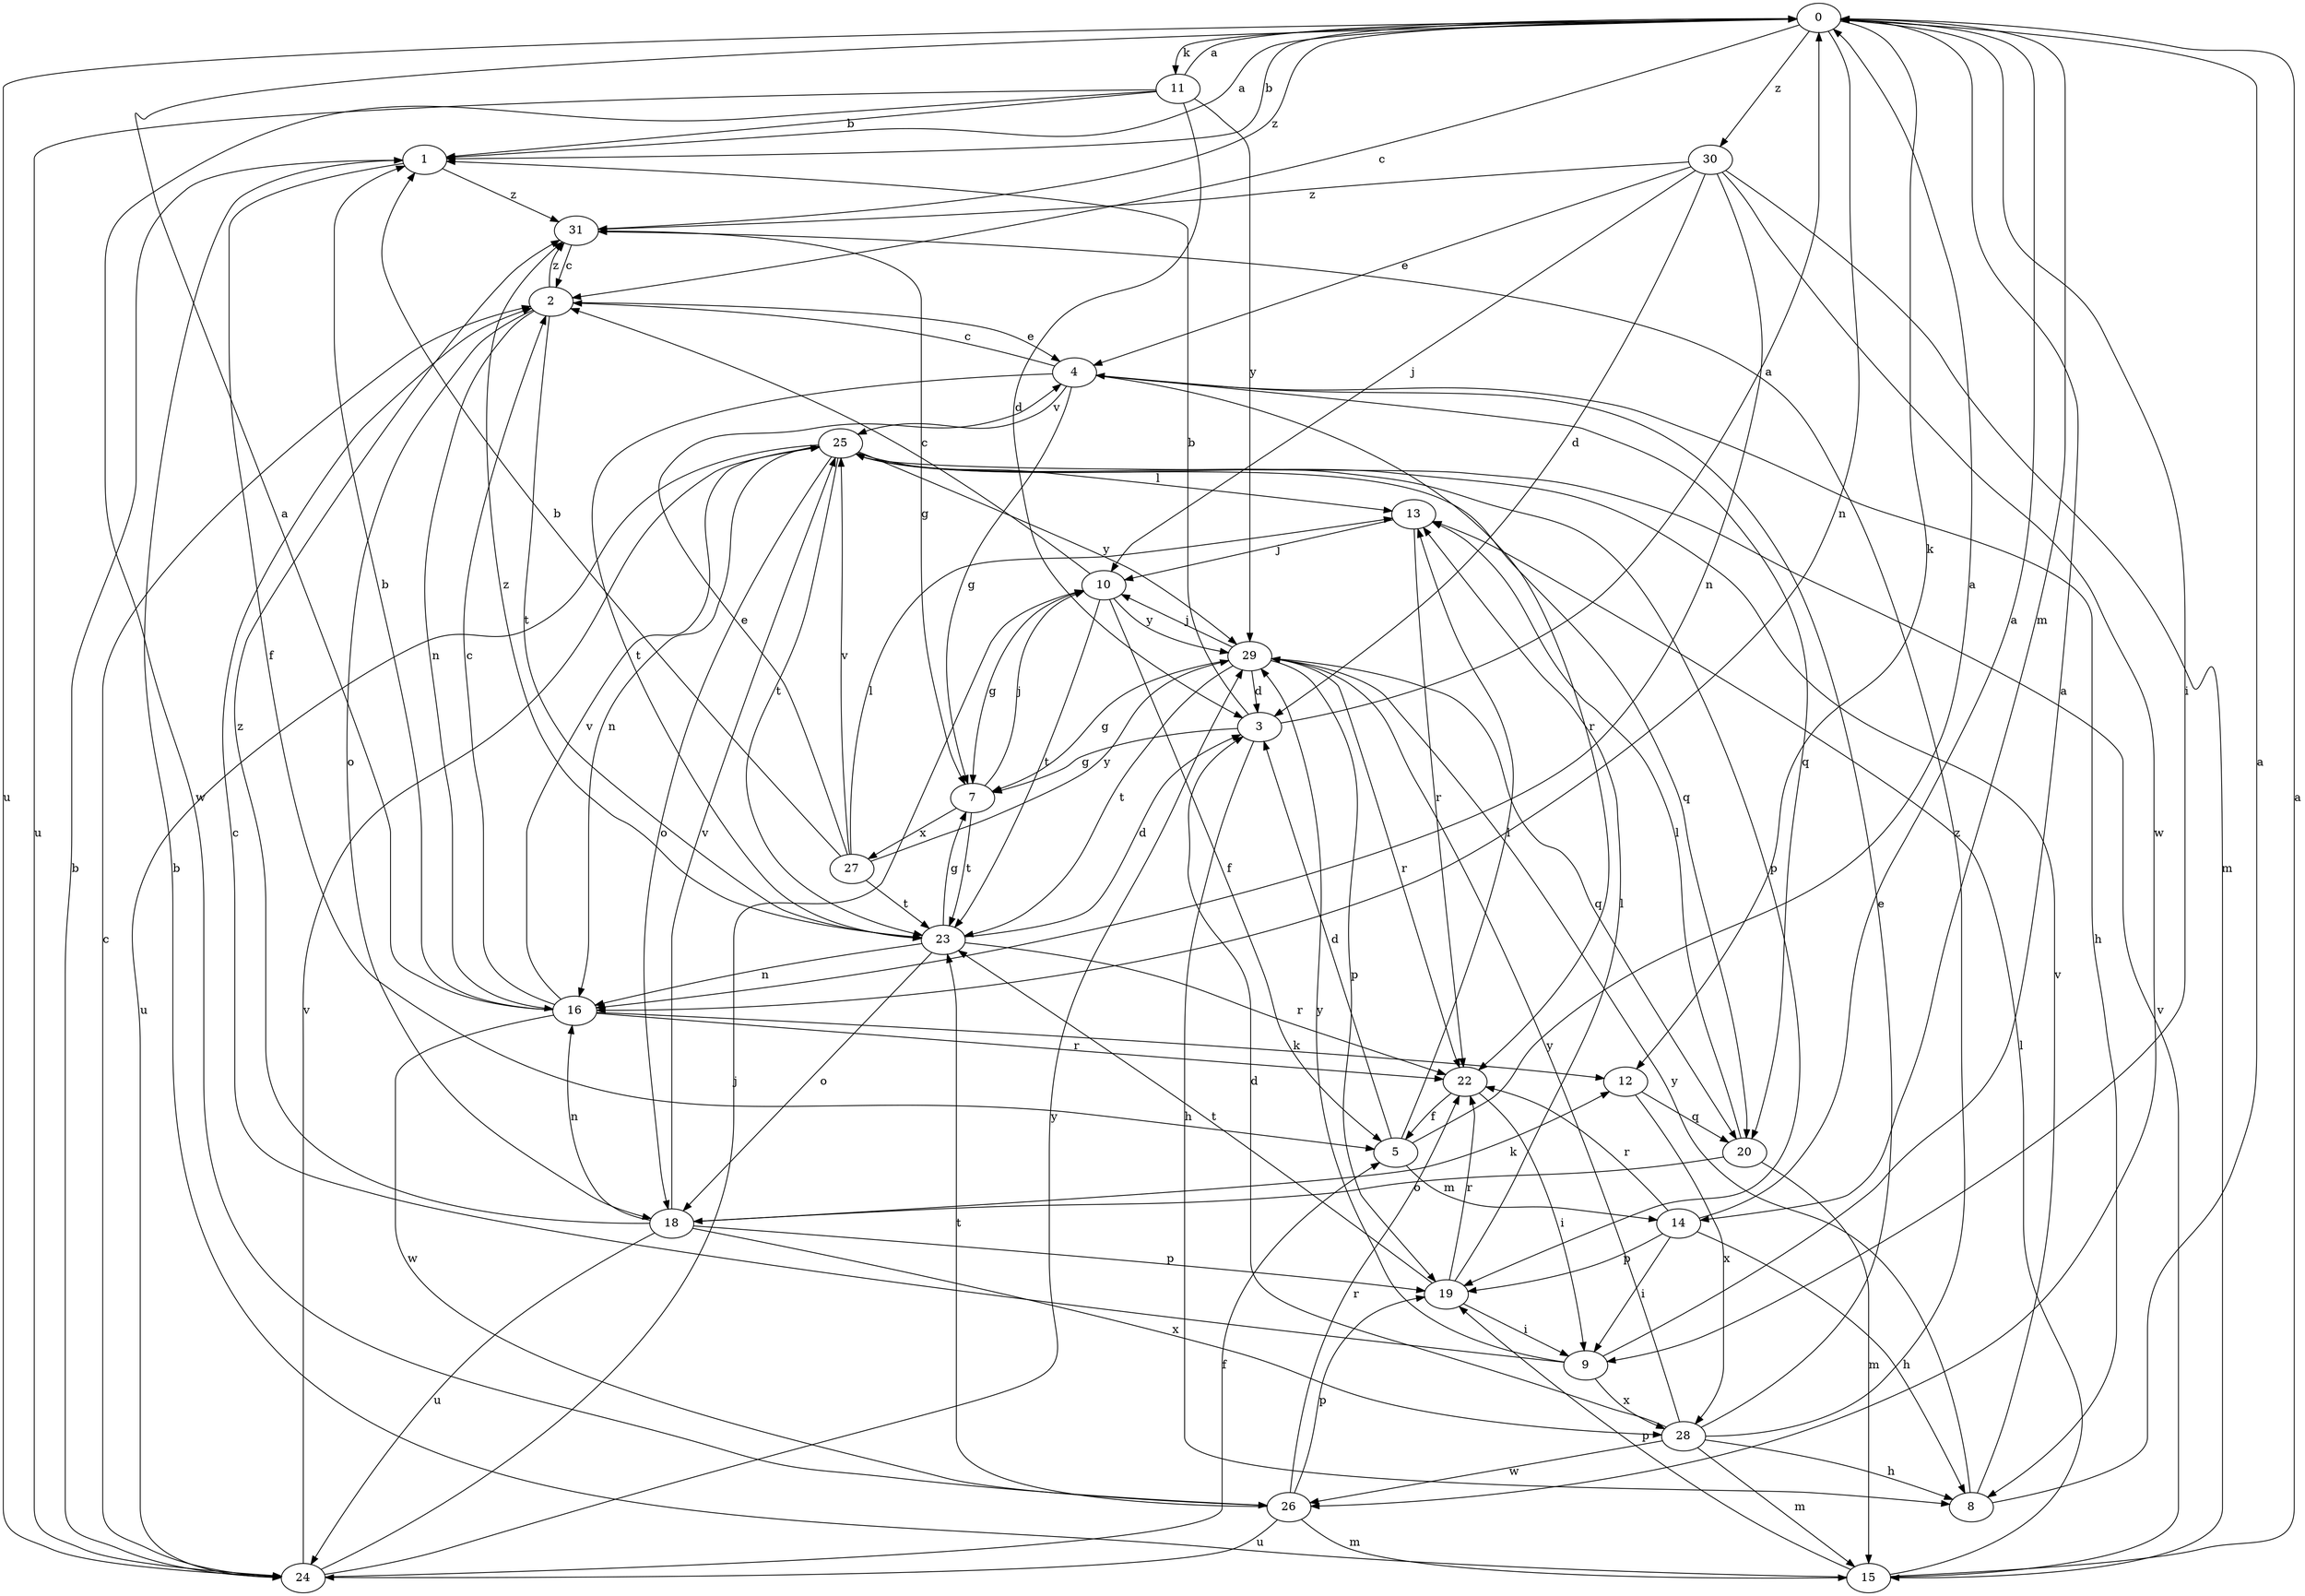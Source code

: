 strict digraph  {
0;
1;
2;
3;
4;
5;
7;
8;
9;
10;
11;
12;
13;
14;
15;
16;
18;
19;
20;
22;
23;
24;
25;
26;
27;
28;
29;
30;
31;
0 -> 1  [label=b];
0 -> 2  [label=c];
0 -> 9  [label=i];
0 -> 11  [label=k];
0 -> 12  [label=k];
0 -> 14  [label=m];
0 -> 16  [label=n];
0 -> 24  [label=u];
0 -> 30  [label=z];
0 -> 31  [label=z];
1 -> 0  [label=a];
1 -> 5  [label=f];
1 -> 31  [label=z];
2 -> 4  [label=e];
2 -> 16  [label=n];
2 -> 18  [label=o];
2 -> 23  [label=t];
2 -> 31  [label=z];
3 -> 0  [label=a];
3 -> 1  [label=b];
3 -> 7  [label=g];
3 -> 8  [label=h];
4 -> 2  [label=c];
4 -> 7  [label=g];
4 -> 8  [label=h];
4 -> 20  [label=q];
4 -> 22  [label=r];
4 -> 23  [label=t];
4 -> 25  [label=v];
5 -> 0  [label=a];
5 -> 3  [label=d];
5 -> 13  [label=l];
5 -> 14  [label=m];
7 -> 10  [label=j];
7 -> 23  [label=t];
7 -> 27  [label=x];
8 -> 0  [label=a];
8 -> 25  [label=v];
8 -> 29  [label=y];
9 -> 0  [label=a];
9 -> 2  [label=c];
9 -> 28  [label=x];
9 -> 29  [label=y];
10 -> 2  [label=c];
10 -> 5  [label=f];
10 -> 7  [label=g];
10 -> 23  [label=t];
10 -> 29  [label=y];
11 -> 0  [label=a];
11 -> 1  [label=b];
11 -> 3  [label=d];
11 -> 24  [label=u];
11 -> 26  [label=w];
11 -> 29  [label=y];
12 -> 20  [label=q];
12 -> 28  [label=x];
13 -> 10  [label=j];
13 -> 22  [label=r];
14 -> 0  [label=a];
14 -> 8  [label=h];
14 -> 9  [label=i];
14 -> 19  [label=p];
14 -> 22  [label=r];
15 -> 0  [label=a];
15 -> 1  [label=b];
15 -> 13  [label=l];
15 -> 19  [label=p];
15 -> 25  [label=v];
16 -> 0  [label=a];
16 -> 1  [label=b];
16 -> 2  [label=c];
16 -> 12  [label=k];
16 -> 22  [label=r];
16 -> 25  [label=v];
16 -> 26  [label=w];
18 -> 12  [label=k];
18 -> 16  [label=n];
18 -> 19  [label=p];
18 -> 24  [label=u];
18 -> 25  [label=v];
18 -> 28  [label=x];
18 -> 31  [label=z];
19 -> 9  [label=i];
19 -> 13  [label=l];
19 -> 22  [label=r];
19 -> 23  [label=t];
20 -> 13  [label=l];
20 -> 15  [label=m];
20 -> 18  [label=o];
22 -> 5  [label=f];
22 -> 9  [label=i];
23 -> 3  [label=d];
23 -> 7  [label=g];
23 -> 16  [label=n];
23 -> 18  [label=o];
23 -> 22  [label=r];
23 -> 31  [label=z];
24 -> 1  [label=b];
24 -> 2  [label=c];
24 -> 5  [label=f];
24 -> 10  [label=j];
24 -> 25  [label=v];
24 -> 29  [label=y];
25 -> 13  [label=l];
25 -> 16  [label=n];
25 -> 18  [label=o];
25 -> 19  [label=p];
25 -> 20  [label=q];
25 -> 23  [label=t];
25 -> 24  [label=u];
25 -> 29  [label=y];
26 -> 15  [label=m];
26 -> 19  [label=p];
26 -> 22  [label=r];
26 -> 23  [label=t];
26 -> 24  [label=u];
27 -> 1  [label=b];
27 -> 4  [label=e];
27 -> 13  [label=l];
27 -> 23  [label=t];
27 -> 25  [label=v];
27 -> 29  [label=y];
28 -> 3  [label=d];
28 -> 4  [label=e];
28 -> 8  [label=h];
28 -> 15  [label=m];
28 -> 26  [label=w];
28 -> 29  [label=y];
28 -> 31  [label=z];
29 -> 3  [label=d];
29 -> 7  [label=g];
29 -> 10  [label=j];
29 -> 19  [label=p];
29 -> 20  [label=q];
29 -> 22  [label=r];
29 -> 23  [label=t];
30 -> 3  [label=d];
30 -> 4  [label=e];
30 -> 10  [label=j];
30 -> 15  [label=m];
30 -> 16  [label=n];
30 -> 26  [label=w];
30 -> 31  [label=z];
31 -> 2  [label=c];
31 -> 7  [label=g];
}
